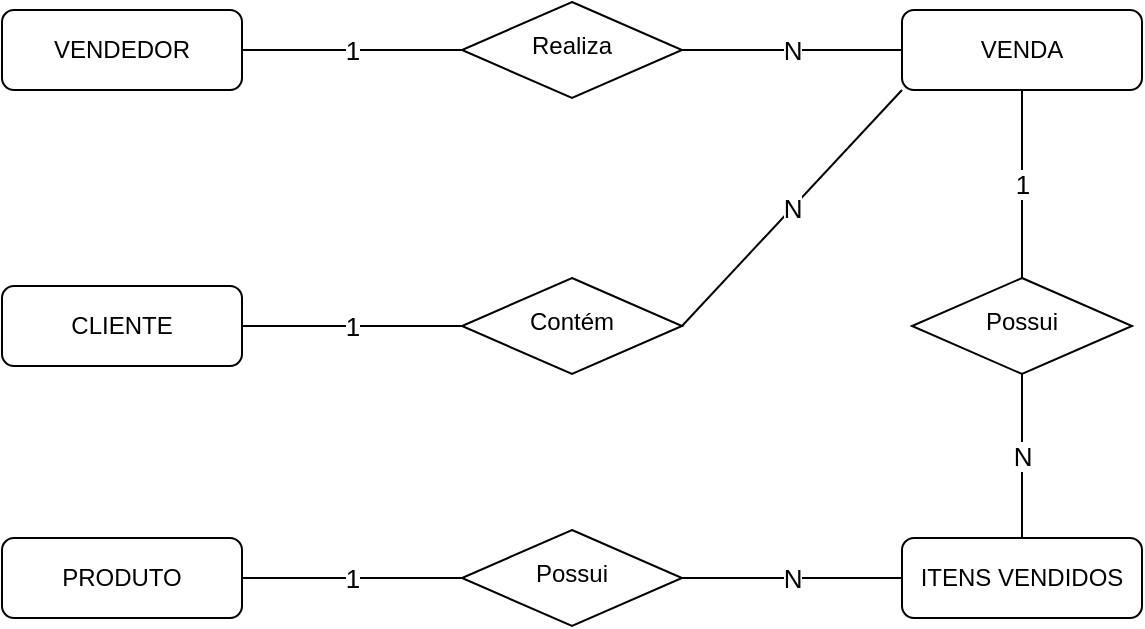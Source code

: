 <mxfile version="16.2.7" type="google"><diagram id="C5RBs43oDa-KdzZeNtuy" name="Page-1"><mxGraphModel dx="946" dy="537" grid="1" gridSize="10" guides="1" tooltips="1" connect="1" arrows="1" fold="1" page="1" pageScale="1" pageWidth="827" pageHeight="1169" math="0" shadow="0"><root><mxCell id="WIyWlLk6GJQsqaUBKTNV-0"/><mxCell id="WIyWlLk6GJQsqaUBKTNV-1" parent="WIyWlLk6GJQsqaUBKTNV-0"/><mxCell id="lNBdvUPZpgNwHezzWynB-11" value="1" style="edgeStyle=orthogonalEdgeStyle;rounded=0;orthogonalLoop=1;jettySize=auto;html=1;entryX=0;entryY=0.5;entryDx=0;entryDy=0;fontSize=13;endArrow=none;endFill=0;" edge="1" parent="WIyWlLk6GJQsqaUBKTNV-1" source="WIyWlLk6GJQsqaUBKTNV-3" target="lNBdvUPZpgNwHezzWynB-20"><mxGeometry relative="1" as="geometry"><mxPoint x="350" y="116" as="targetPoint"/></mxGeometry></mxCell><mxCell id="WIyWlLk6GJQsqaUBKTNV-3" value="VENDEDOR" style="rounded=1;whiteSpace=wrap;html=1;fontSize=12;glass=0;strokeWidth=1;shadow=0;" parent="WIyWlLk6GJQsqaUBKTNV-1" vertex="1"><mxGeometry x="130" y="96" width="120" height="40" as="geometry"/></mxCell><mxCell id="lNBdvUPZpgNwHezzWynB-10" value="N" style="edgeStyle=orthogonalEdgeStyle;rounded=0;orthogonalLoop=1;jettySize=auto;html=1;entryX=0;entryY=0.5;entryDx=0;entryDy=0;fontSize=13;endArrow=none;endFill=0;exitX=1;exitY=0.5;exitDx=0;exitDy=0;" edge="1" parent="WIyWlLk6GJQsqaUBKTNV-1" source="lNBdvUPZpgNwHezzWynB-20" target="WIyWlLk6GJQsqaUBKTNV-7"><mxGeometry relative="1" as="geometry"><mxPoint x="480" y="116" as="sourcePoint"/></mxGeometry></mxCell><mxCell id="lNBdvUPZpgNwHezzWynB-15" value="1" style="edgeStyle=none;rounded=0;orthogonalLoop=1;jettySize=auto;html=1;entryX=0.5;entryY=0;entryDx=0;entryDy=0;fontSize=13;endArrow=none;endFill=0;" edge="1" parent="WIyWlLk6GJQsqaUBKTNV-1" source="WIyWlLk6GJQsqaUBKTNV-7" target="lNBdvUPZpgNwHezzWynB-14"><mxGeometry relative="1" as="geometry"/></mxCell><mxCell id="WIyWlLk6GJQsqaUBKTNV-7" value="VENDA" style="rounded=1;whiteSpace=wrap;html=1;fontSize=12;glass=0;strokeWidth=1;shadow=0;" parent="WIyWlLk6GJQsqaUBKTNV-1" vertex="1"><mxGeometry x="580" y="96" width="120" height="40" as="geometry"/></mxCell><mxCell id="lNBdvUPZpgNwHezzWynB-5" value="1" style="edgeStyle=orthogonalEdgeStyle;rounded=0;orthogonalLoop=1;jettySize=auto;html=1;entryX=0;entryY=0.5;entryDx=0;entryDy=0;fontSize=13;endArrow=none;endFill=0;" edge="1" parent="WIyWlLk6GJQsqaUBKTNV-1" source="lNBdvUPZpgNwHezzWynB-0" target="lNBdvUPZpgNwHezzWynB-19"><mxGeometry relative="1" as="geometry"><mxPoint x="350" y="254" as="targetPoint"/></mxGeometry></mxCell><mxCell id="lNBdvUPZpgNwHezzWynB-0" value="CLIENTE" style="rounded=1;whiteSpace=wrap;html=1;fontSize=12;glass=0;strokeWidth=1;shadow=0;" vertex="1" parent="WIyWlLk6GJQsqaUBKTNV-1"><mxGeometry x="130" y="234" width="120" height="40" as="geometry"/></mxCell><mxCell id="lNBdvUPZpgNwHezzWynB-13" value="N" style="rounded=0;orthogonalLoop=1;jettySize=auto;html=1;fontSize=13;endArrow=none;endFill=0;exitX=1;exitY=0.5;exitDx=0;exitDy=0;entryX=0;entryY=1;entryDx=0;entryDy=0;" edge="1" parent="WIyWlLk6GJQsqaUBKTNV-1" source="lNBdvUPZpgNwHezzWynB-19" target="WIyWlLk6GJQsqaUBKTNV-7"><mxGeometry relative="1" as="geometry"><mxPoint x="480" y="254" as="sourcePoint"/><mxPoint x="610" y="140" as="targetPoint"/></mxGeometry></mxCell><mxCell id="lNBdvUPZpgNwHezzWynB-21" value="N" style="edgeStyle=none;rounded=0;orthogonalLoop=1;jettySize=auto;html=1;entryX=1;entryY=0.5;entryDx=0;entryDy=0;fontSize=13;endArrow=none;endFill=0;" edge="1" parent="WIyWlLk6GJQsqaUBKTNV-1" source="lNBdvUPZpgNwHezzWynB-8" target="lNBdvUPZpgNwHezzWynB-18"><mxGeometry relative="1" as="geometry"/></mxCell><mxCell id="lNBdvUPZpgNwHezzWynB-8" value="ITENS VENDIDOS" style="rounded=1;whiteSpace=wrap;html=1;fontSize=12;glass=0;strokeWidth=1;shadow=0;" vertex="1" parent="WIyWlLk6GJQsqaUBKTNV-1"><mxGeometry x="580" y="360" width="120" height="40" as="geometry"/></mxCell><mxCell id="lNBdvUPZpgNwHezzWynB-16" value="N" style="edgeStyle=none;rounded=0;orthogonalLoop=1;jettySize=auto;html=1;entryX=0.5;entryY=0;entryDx=0;entryDy=0;fontSize=13;endArrow=none;endFill=0;" edge="1" parent="WIyWlLk6GJQsqaUBKTNV-1" source="lNBdvUPZpgNwHezzWynB-14" target="lNBdvUPZpgNwHezzWynB-8"><mxGeometry relative="1" as="geometry"/></mxCell><mxCell id="lNBdvUPZpgNwHezzWynB-14" value="Possui" style="rhombus;whiteSpace=wrap;html=1;shadow=0;fontFamily=Helvetica;fontSize=12;align=center;strokeWidth=1;spacing=6;spacingTop=-4;" vertex="1" parent="WIyWlLk6GJQsqaUBKTNV-1"><mxGeometry x="585" y="230" width="110" height="48" as="geometry"/></mxCell><mxCell id="lNBdvUPZpgNwHezzWynB-17" value="PRODUTO" style="rounded=1;whiteSpace=wrap;html=1;fontSize=12;glass=0;strokeWidth=1;shadow=0;" vertex="1" parent="WIyWlLk6GJQsqaUBKTNV-1"><mxGeometry x="130" y="360" width="120" height="40" as="geometry"/></mxCell><mxCell id="lNBdvUPZpgNwHezzWynB-22" value="1" style="edgeStyle=none;rounded=0;orthogonalLoop=1;jettySize=auto;html=1;entryX=1;entryY=0.5;entryDx=0;entryDy=0;fontSize=13;endArrow=none;endFill=0;" edge="1" parent="WIyWlLk6GJQsqaUBKTNV-1" source="lNBdvUPZpgNwHezzWynB-18" target="lNBdvUPZpgNwHezzWynB-17"><mxGeometry relative="1" as="geometry"/></mxCell><mxCell id="lNBdvUPZpgNwHezzWynB-18" value="Possui" style="rhombus;whiteSpace=wrap;html=1;shadow=0;fontFamily=Helvetica;fontSize=12;align=center;strokeWidth=1;spacing=6;spacingTop=-4;" vertex="1" parent="WIyWlLk6GJQsqaUBKTNV-1"><mxGeometry x="360" y="356" width="110" height="48" as="geometry"/></mxCell><mxCell id="lNBdvUPZpgNwHezzWynB-19" value="Contém" style="rhombus;whiteSpace=wrap;html=1;shadow=0;fontFamily=Helvetica;fontSize=12;align=center;strokeWidth=1;spacing=6;spacingTop=-4;" vertex="1" parent="WIyWlLk6GJQsqaUBKTNV-1"><mxGeometry x="360" y="230" width="110" height="48" as="geometry"/></mxCell><mxCell id="lNBdvUPZpgNwHezzWynB-20" value="Realiza" style="rhombus;whiteSpace=wrap;html=1;shadow=0;fontFamily=Helvetica;fontSize=12;align=center;strokeWidth=1;spacing=6;spacingTop=-4;" vertex="1" parent="WIyWlLk6GJQsqaUBKTNV-1"><mxGeometry x="360" y="92" width="110" height="48" as="geometry"/></mxCell></root></mxGraphModel></diagram></mxfile>